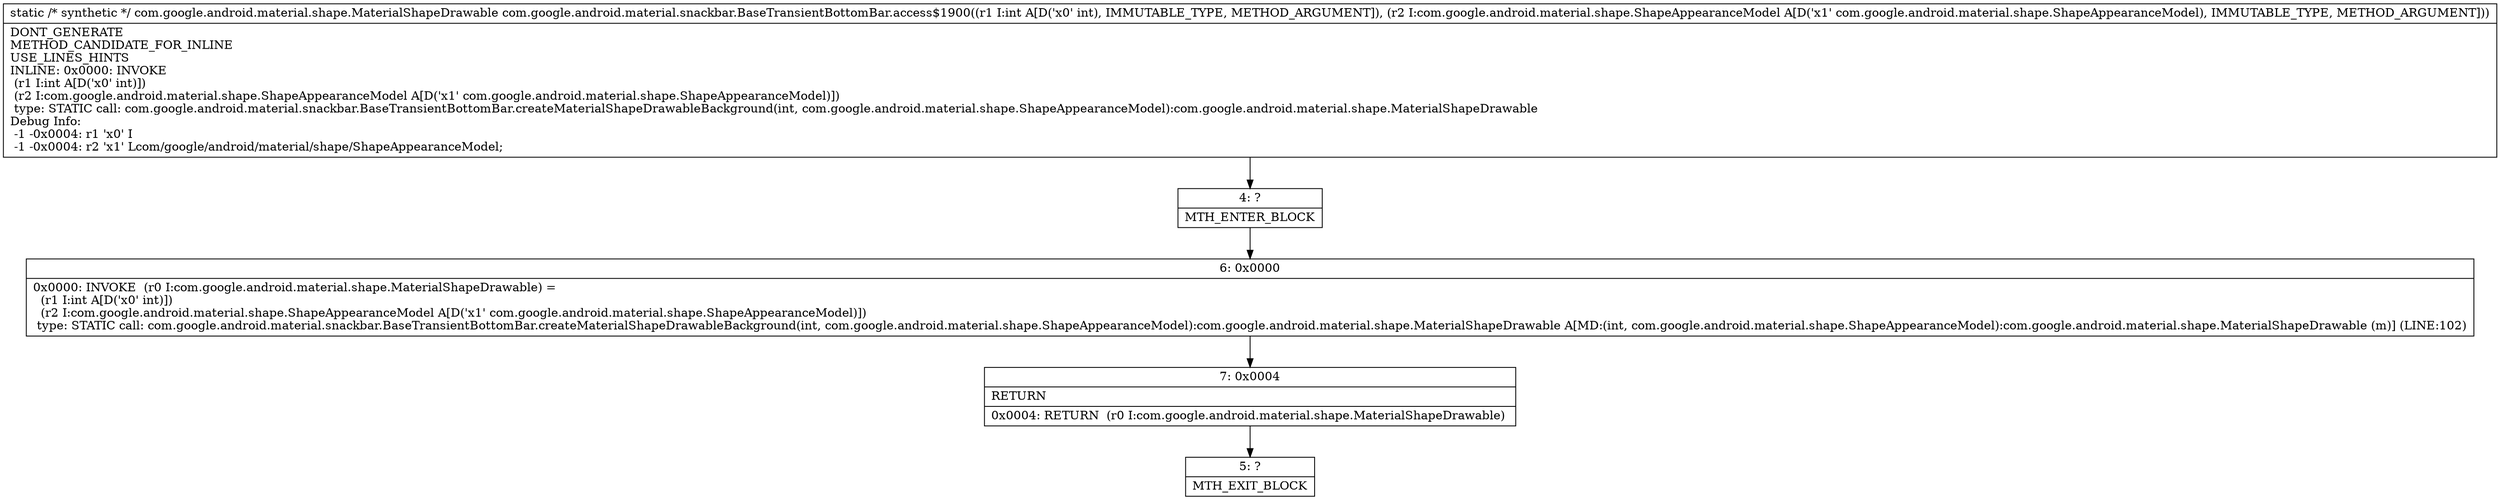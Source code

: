 digraph "CFG forcom.google.android.material.snackbar.BaseTransientBottomBar.access$1900(ILcom\/google\/android\/material\/shape\/ShapeAppearanceModel;)Lcom\/google\/android\/material\/shape\/MaterialShapeDrawable;" {
Node_4 [shape=record,label="{4\:\ ?|MTH_ENTER_BLOCK\l}"];
Node_6 [shape=record,label="{6\:\ 0x0000|0x0000: INVOKE  (r0 I:com.google.android.material.shape.MaterialShapeDrawable) = \l  (r1 I:int A[D('x0' int)])\l  (r2 I:com.google.android.material.shape.ShapeAppearanceModel A[D('x1' com.google.android.material.shape.ShapeAppearanceModel)])\l type: STATIC call: com.google.android.material.snackbar.BaseTransientBottomBar.createMaterialShapeDrawableBackground(int, com.google.android.material.shape.ShapeAppearanceModel):com.google.android.material.shape.MaterialShapeDrawable A[MD:(int, com.google.android.material.shape.ShapeAppearanceModel):com.google.android.material.shape.MaterialShapeDrawable (m)] (LINE:102)\l}"];
Node_7 [shape=record,label="{7\:\ 0x0004|RETURN\l|0x0004: RETURN  (r0 I:com.google.android.material.shape.MaterialShapeDrawable) \l}"];
Node_5 [shape=record,label="{5\:\ ?|MTH_EXIT_BLOCK\l}"];
MethodNode[shape=record,label="{static \/* synthetic *\/ com.google.android.material.shape.MaterialShapeDrawable com.google.android.material.snackbar.BaseTransientBottomBar.access$1900((r1 I:int A[D('x0' int), IMMUTABLE_TYPE, METHOD_ARGUMENT]), (r2 I:com.google.android.material.shape.ShapeAppearanceModel A[D('x1' com.google.android.material.shape.ShapeAppearanceModel), IMMUTABLE_TYPE, METHOD_ARGUMENT]))  | DONT_GENERATE\lMETHOD_CANDIDATE_FOR_INLINE\lUSE_LINES_HINTS\lINLINE: 0x0000: INVOKE  \l  (r1 I:int A[D('x0' int)])\l  (r2 I:com.google.android.material.shape.ShapeAppearanceModel A[D('x1' com.google.android.material.shape.ShapeAppearanceModel)])\l type: STATIC call: com.google.android.material.snackbar.BaseTransientBottomBar.createMaterialShapeDrawableBackground(int, com.google.android.material.shape.ShapeAppearanceModel):com.google.android.material.shape.MaterialShapeDrawable\lDebug Info:\l  \-1 \-0x0004: r1 'x0' I\l  \-1 \-0x0004: r2 'x1' Lcom\/google\/android\/material\/shape\/ShapeAppearanceModel;\l}"];
MethodNode -> Node_4;Node_4 -> Node_6;
Node_6 -> Node_7;
Node_7 -> Node_5;
}

